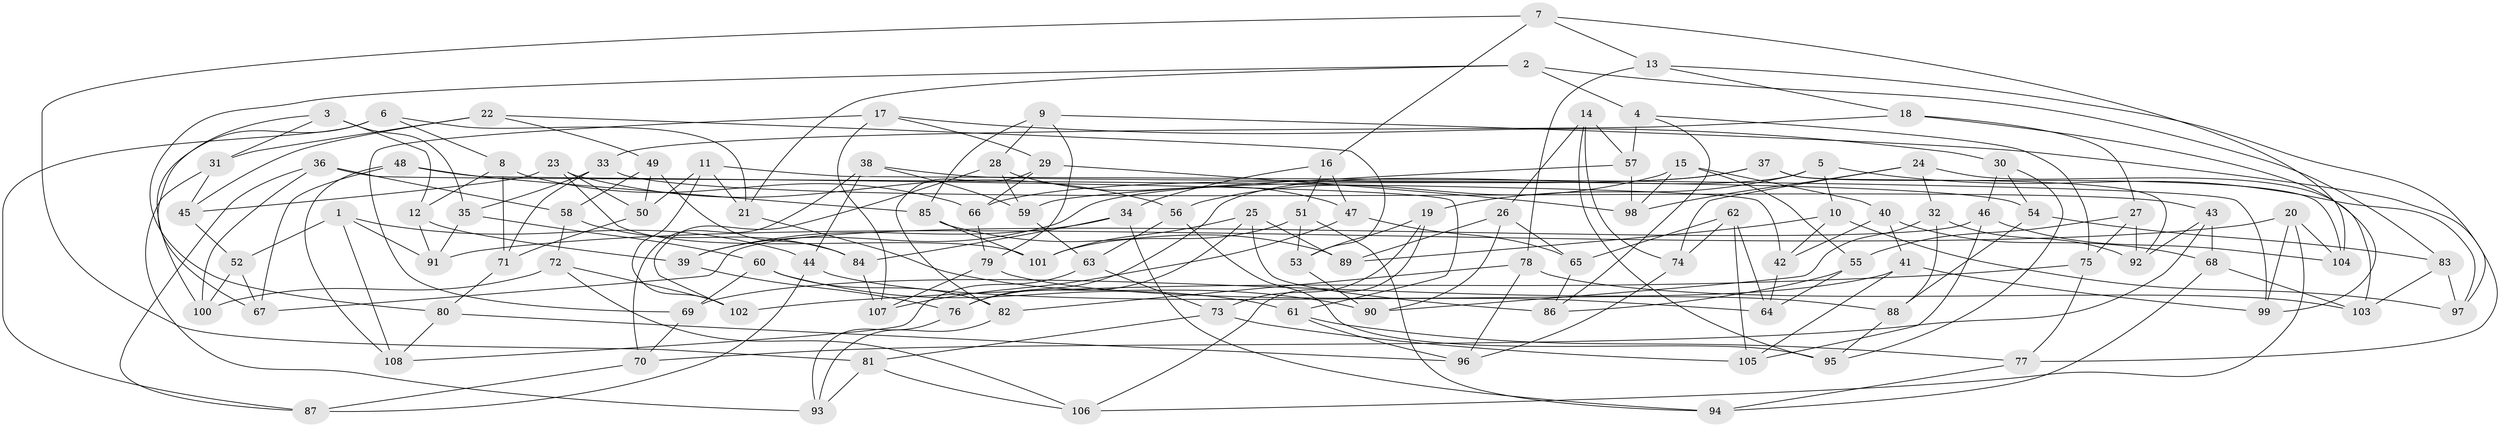 // Generated by graph-tools (version 1.1) at 2025/03/03/09/25 03:03:08]
// undirected, 108 vertices, 216 edges
graph export_dot {
graph [start="1"]
  node [color=gray90,style=filled];
  1;
  2;
  3;
  4;
  5;
  6;
  7;
  8;
  9;
  10;
  11;
  12;
  13;
  14;
  15;
  16;
  17;
  18;
  19;
  20;
  21;
  22;
  23;
  24;
  25;
  26;
  27;
  28;
  29;
  30;
  31;
  32;
  33;
  34;
  35;
  36;
  37;
  38;
  39;
  40;
  41;
  42;
  43;
  44;
  45;
  46;
  47;
  48;
  49;
  50;
  51;
  52;
  53;
  54;
  55;
  56;
  57;
  58;
  59;
  60;
  61;
  62;
  63;
  64;
  65;
  66;
  67;
  68;
  69;
  70;
  71;
  72;
  73;
  74;
  75;
  76;
  77;
  78;
  79;
  80;
  81;
  82;
  83;
  84;
  85;
  86;
  87;
  88;
  89;
  90;
  91;
  92;
  93;
  94;
  95;
  96;
  97;
  98;
  99;
  100;
  101;
  102;
  103;
  104;
  105;
  106;
  107;
  108;
  1 -- 52;
  1 -- 108;
  1 -- 44;
  1 -- 91;
  2 -- 21;
  2 -- 4;
  2 -- 80;
  2 -- 83;
  3 -- 67;
  3 -- 12;
  3 -- 31;
  3 -- 35;
  4 -- 75;
  4 -- 86;
  4 -- 57;
  5 -- 19;
  5 -- 10;
  5 -- 76;
  5 -- 97;
  6 -- 8;
  6 -- 87;
  6 -- 21;
  6 -- 100;
  7 -- 81;
  7 -- 104;
  7 -- 16;
  7 -- 13;
  8 -- 71;
  8 -- 12;
  8 -- 66;
  9 -- 85;
  9 -- 79;
  9 -- 28;
  9 -- 77;
  10 -- 42;
  10 -- 89;
  10 -- 97;
  11 -- 102;
  11 -- 21;
  11 -- 50;
  11 -- 99;
  12 -- 39;
  12 -- 91;
  13 -- 18;
  13 -- 97;
  13 -- 78;
  14 -- 57;
  14 -- 26;
  14 -- 95;
  14 -- 74;
  15 -- 55;
  15 -- 40;
  15 -- 56;
  15 -- 98;
  16 -- 51;
  16 -- 47;
  16 -- 34;
  17 -- 107;
  17 -- 69;
  17 -- 29;
  17 -- 30;
  18 -- 27;
  18 -- 33;
  18 -- 99;
  19 -- 106;
  19 -- 53;
  19 -- 73;
  20 -- 106;
  20 -- 99;
  20 -- 91;
  20 -- 104;
  21 -- 90;
  22 -- 53;
  22 -- 49;
  22 -- 31;
  22 -- 45;
  23 -- 56;
  23 -- 50;
  23 -- 101;
  23 -- 45;
  24 -- 103;
  24 -- 98;
  24 -- 32;
  24 -- 74;
  25 -- 89;
  25 -- 76;
  25 -- 101;
  25 -- 86;
  26 -- 89;
  26 -- 65;
  26 -- 90;
  27 -- 92;
  27 -- 55;
  27 -- 75;
  28 -- 102;
  28 -- 59;
  28 -- 47;
  29 -- 66;
  29 -- 82;
  29 -- 98;
  30 -- 95;
  30 -- 46;
  30 -- 54;
  31 -- 93;
  31 -- 45;
  32 -- 92;
  32 -- 90;
  32 -- 88;
  33 -- 71;
  33 -- 35;
  33 -- 43;
  34 -- 94;
  34 -- 84;
  34 -- 39;
  35 -- 60;
  35 -- 91;
  36 -- 87;
  36 -- 42;
  36 -- 100;
  36 -- 58;
  37 -- 92;
  37 -- 104;
  37 -- 39;
  37 -- 66;
  38 -- 59;
  38 -- 54;
  38 -- 44;
  38 -- 70;
  39 -- 76;
  40 -- 41;
  40 -- 42;
  40 -- 68;
  41 -- 105;
  41 -- 69;
  41 -- 99;
  42 -- 64;
  43 -- 70;
  43 -- 92;
  43 -- 68;
  44 -- 87;
  44 -- 64;
  45 -- 52;
  46 -- 104;
  46 -- 105;
  46 -- 67;
  47 -- 107;
  47 -- 65;
  48 -- 67;
  48 -- 61;
  48 -- 85;
  48 -- 108;
  49 -- 84;
  49 -- 50;
  49 -- 58;
  50 -- 71;
  51 -- 94;
  51 -- 101;
  51 -- 53;
  52 -- 100;
  52 -- 67;
  53 -- 90;
  54 -- 88;
  54 -- 83;
  55 -- 64;
  55 -- 86;
  56 -- 63;
  56 -- 95;
  57 -- 98;
  57 -- 59;
  58 -- 84;
  58 -- 72;
  59 -- 63;
  60 -- 61;
  60 -- 82;
  60 -- 69;
  61 -- 77;
  61 -- 96;
  62 -- 64;
  62 -- 105;
  62 -- 65;
  62 -- 74;
  63 -- 108;
  63 -- 73;
  65 -- 86;
  66 -- 79;
  68 -- 103;
  68 -- 94;
  69 -- 70;
  70 -- 87;
  71 -- 80;
  72 -- 100;
  72 -- 106;
  72 -- 102;
  73 -- 105;
  73 -- 81;
  74 -- 96;
  75 -- 102;
  75 -- 77;
  76 -- 93;
  77 -- 94;
  78 -- 96;
  78 -- 103;
  78 -- 82;
  79 -- 88;
  79 -- 107;
  80 -- 108;
  80 -- 96;
  81 -- 93;
  81 -- 106;
  82 -- 93;
  83 -- 97;
  83 -- 103;
  84 -- 107;
  85 -- 101;
  85 -- 89;
  88 -- 95;
}
